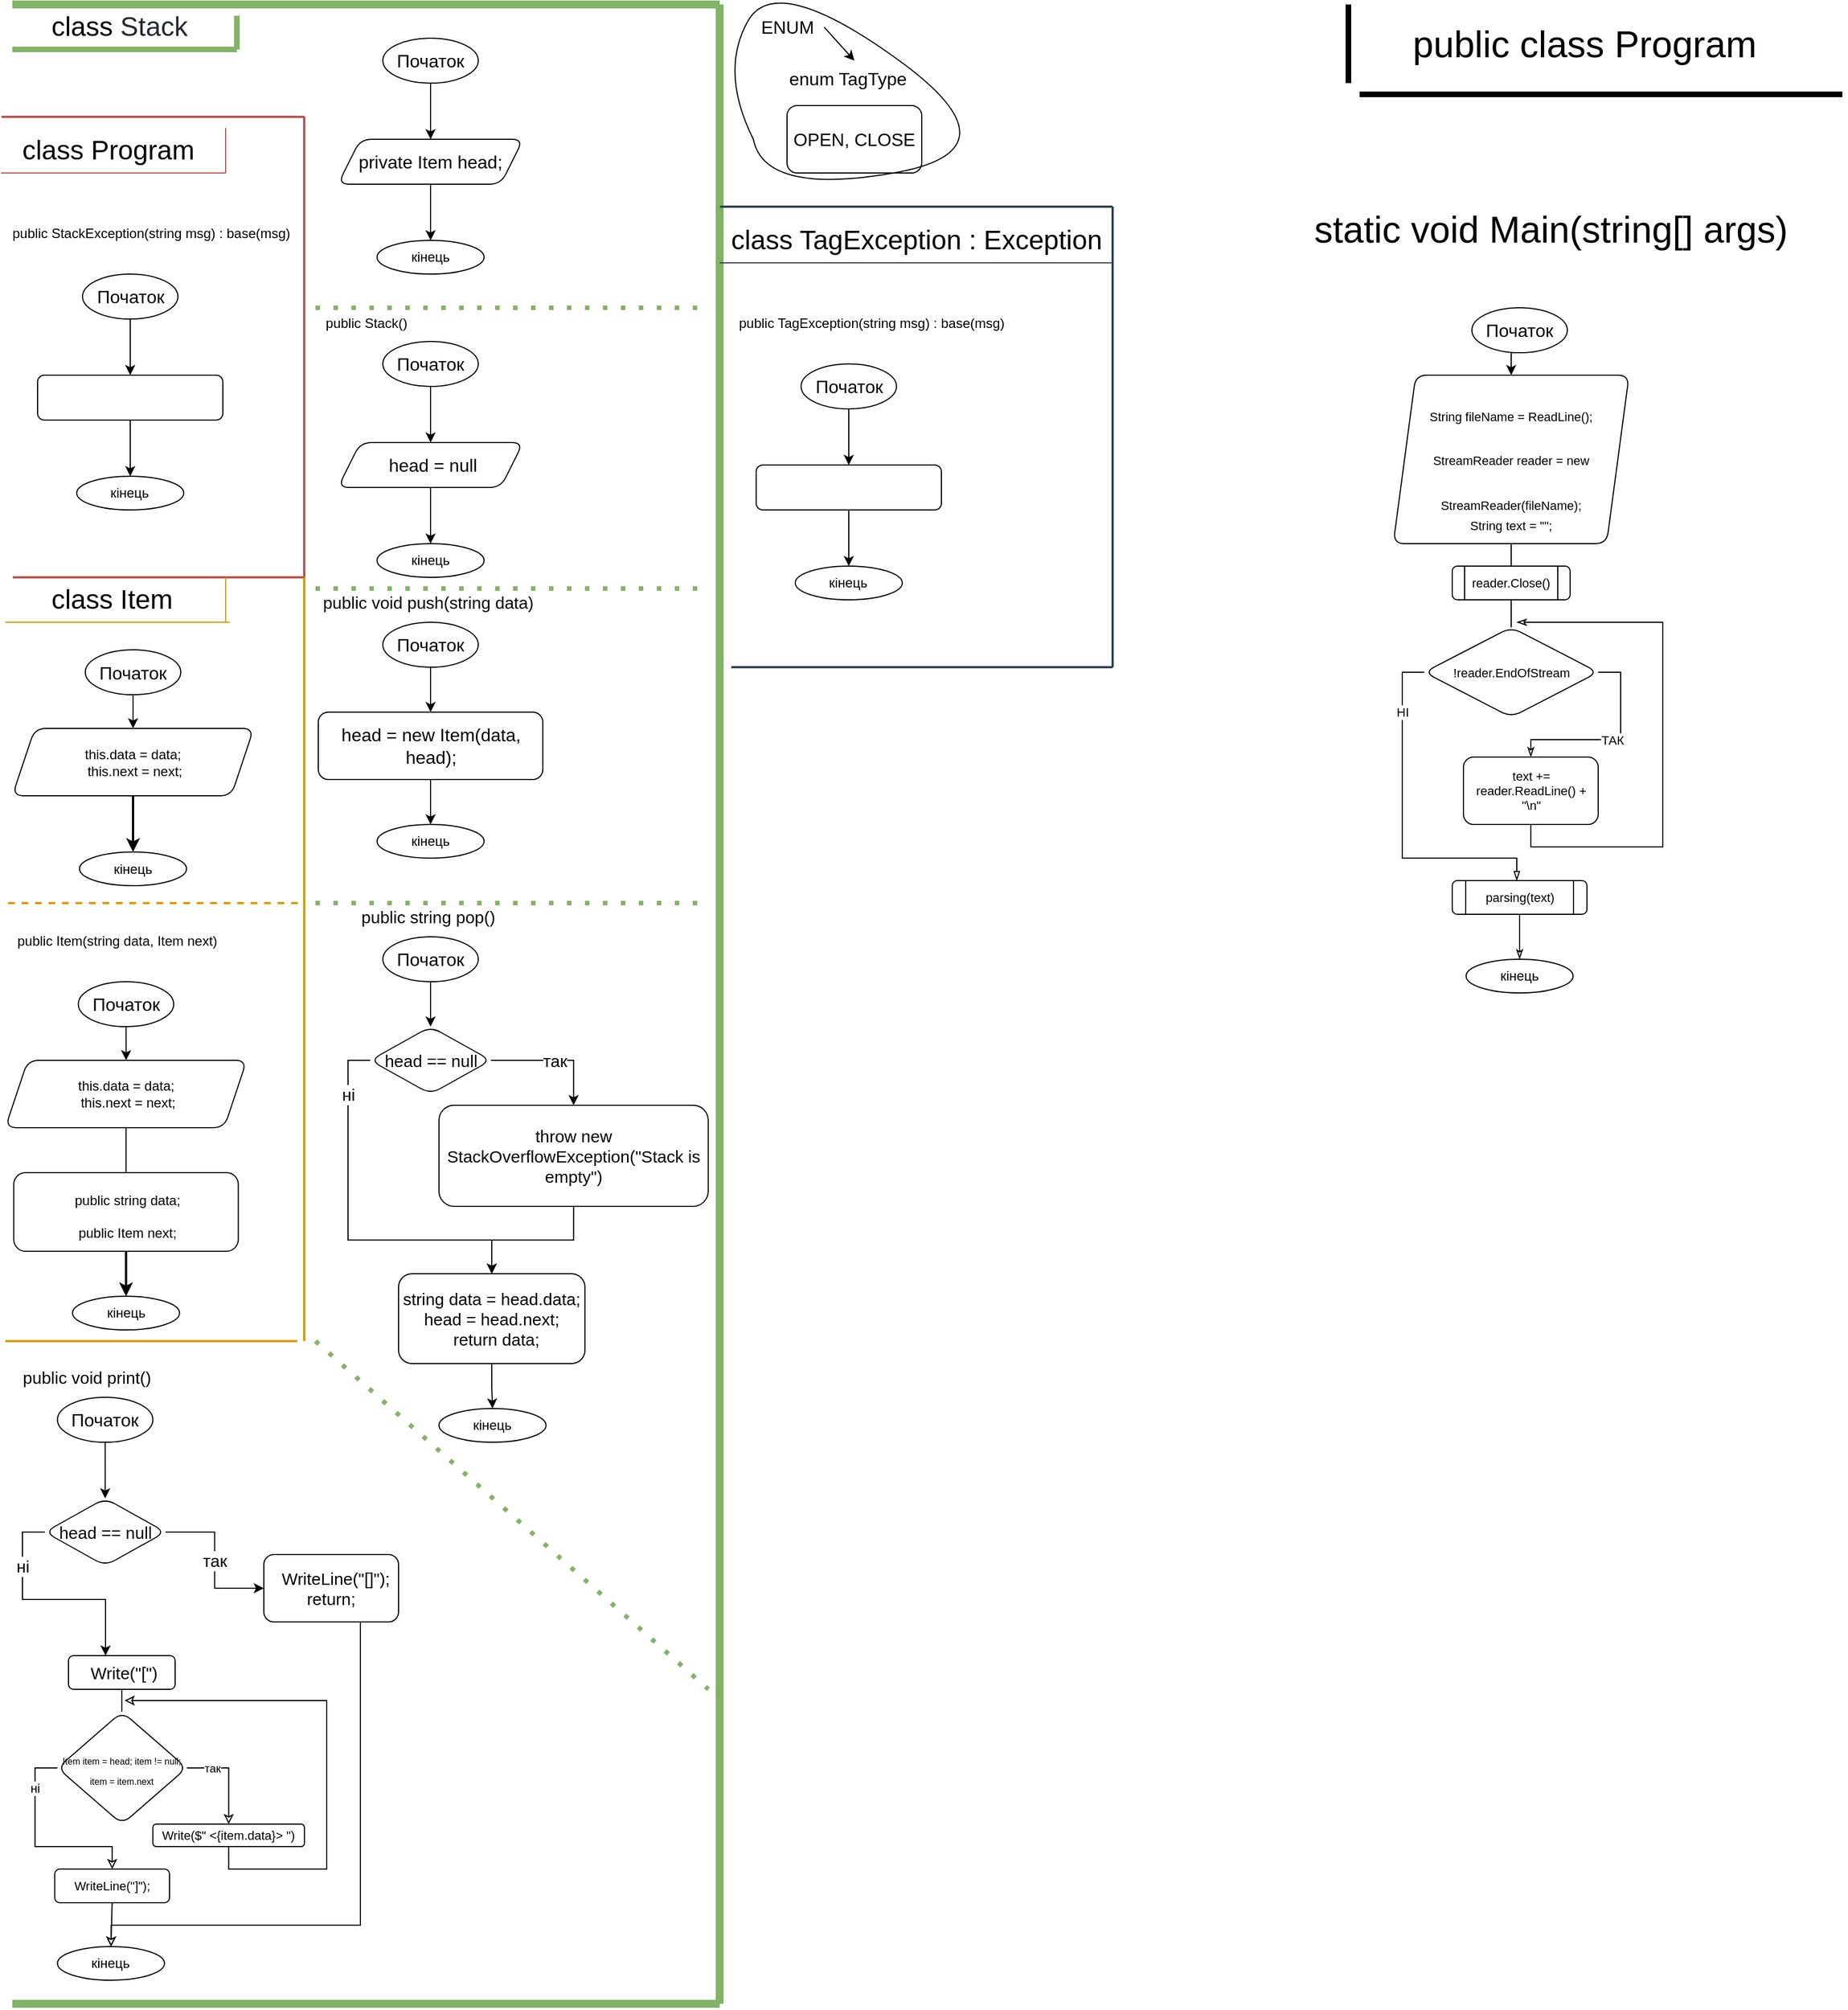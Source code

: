 <mxfile version="16.6.1" type="github">
  <diagram id="XkuEfvrNN8qvytdrORPO" name="Page-1">
    <mxGraphModel dx="334" dy="597" grid="1" gridSize="10" guides="1" tooltips="1" connect="1" arrows="1" fold="1" page="1" pageScale="1" pageWidth="827" pageHeight="1169" math="0" shadow="0">
      <root>
        <mxCell id="0" />
        <mxCell id="1" parent="0" />
        <mxCell id="HKVD6gNdquyJxxmTIWlP-1" value="" style="endArrow=none;html=1;rounded=0;fillColor=#d5e8d4;strokeColor=#82b366;strokeWidth=7;" edge="1" parent="1">
          <mxGeometry width="50" height="50" relative="1" as="geometry">
            <mxPoint x="10" y="10" as="sourcePoint" />
            <mxPoint x="640" y="10" as="targetPoint" />
          </mxGeometry>
        </mxCell>
        <mxCell id="HKVD6gNdquyJxxmTIWlP-2" value="" style="endArrow=none;html=1;rounded=0;fillColor=#d5e8d4;strokeColor=#82b366;strokeWidth=7;" edge="1" parent="1">
          <mxGeometry width="50" height="50" relative="1" as="geometry">
            <mxPoint x="640" y="1790" as="sourcePoint" />
            <mxPoint x="640" y="10" as="targetPoint" />
          </mxGeometry>
        </mxCell>
        <mxCell id="HKVD6gNdquyJxxmTIWlP-3" value="&lt;font style=&quot;font-size: 24px&quot;&gt;&lt;span class=&quot;pl-k&quot; style=&quot;box-sizing: border-box ; font-family: , , &amp;#34;sf mono&amp;#34; , &amp;#34;menlo&amp;#34; , &amp;#34;consolas&amp;#34; , &amp;#34;liberation mono&amp;#34; , monospace ; background-color: rgb(255 , 255 , 255)&quot;&gt;class&lt;/span&gt;&lt;span style=&quot;color: rgb(36 , 41 , 47) ; font-family: , , &amp;#34;sf mono&amp;#34; , &amp;#34;menlo&amp;#34; , &amp;#34;consolas&amp;#34; , &amp;#34;liberation mono&amp;#34; , monospace ; background-color: rgb(255 , 255 , 255)&quot;&gt;&amp;nbsp;&lt;/span&gt;&lt;/font&gt;&lt;font color=&quot;#24292f&quot;&gt;&lt;span style=&quot;font-size: 24px&quot;&gt;Stack&lt;/span&gt;&lt;/font&gt;" style="text;html=1;align=center;verticalAlign=middle;resizable=0;points=[];autosize=1;strokeColor=none;fillColor=none;" vertex="1" parent="1">
          <mxGeometry x="35" y="20" width="140" height="20" as="geometry" />
        </mxCell>
        <mxCell id="HKVD6gNdquyJxxmTIWlP-4" value="" style="endArrow=none;html=1;rounded=0;fillColor=#d5e8d4;strokeColor=#82b366;strokeWidth=5;" edge="1" parent="1">
          <mxGeometry width="50" height="50" relative="1" as="geometry">
            <mxPoint x="10" y="50" as="sourcePoint" />
            <mxPoint x="210" y="50" as="targetPoint" />
          </mxGeometry>
        </mxCell>
        <mxCell id="HKVD6gNdquyJxxmTIWlP-5" value="" style="endArrow=none;html=1;rounded=0;fillColor=#d5e8d4;strokeColor=#82b366;strokeWidth=5;" edge="1" parent="1">
          <mxGeometry width="50" height="50" relative="1" as="geometry">
            <mxPoint x="210" y="20" as="sourcePoint" />
            <mxPoint x="210" y="50" as="targetPoint" />
          </mxGeometry>
        </mxCell>
        <mxCell id="HKVD6gNdquyJxxmTIWlP-6" value="&lt;font style=&quot;font-size: 24px&quot;&gt;&lt;span class=&quot;pl-k&quot; style=&quot;box-sizing: border-box ; font-family: , , &amp;#34;sf mono&amp;#34; , &amp;#34;menlo&amp;#34; , &amp;#34;consolas&amp;#34; , &amp;#34;liberation mono&amp;#34; , monospace ; background-color: rgb(255 , 255 , 255)&quot;&gt;class&lt;/span&gt;&lt;span style=&quot;color: rgb(36 , 41 , 47) ; font-family: , , &amp;#34;sf mono&amp;#34; , &amp;#34;menlo&amp;#34; , &amp;#34;consolas&amp;#34; , &amp;#34;liberation mono&amp;#34; , monospace ; background-color: rgb(255 , 255 , 255)&quot;&gt; &lt;/span&gt;&lt;span class=&quot;pl-en&quot; style=&quot;box-sizing: border-box ; font-family: , , &amp;#34;sf mono&amp;#34; , &amp;#34;menlo&amp;#34; , &amp;#34;consolas&amp;#34; , &amp;#34;liberation mono&amp;#34; , monospace ; background-color: rgb(255 , 255 , 255)&quot;&gt;&lt;span class=&quot;pl-token&quot; style=&quot;box-sizing: border-box&quot;&gt;Program&lt;/span&gt;&lt;/span&gt;&lt;/font&gt;" style="text;html=1;align=center;verticalAlign=middle;resizable=0;points=[];autosize=1;strokeColor=none;fillColor=none;" vertex="1" parent="1">
          <mxGeometry x="10" y="130" width="170" height="20" as="geometry" />
        </mxCell>
        <mxCell id="HKVD6gNdquyJxxmTIWlP-7" value="" style="endArrow=none;html=1;rounded=0;fillColor=#f8cecc;strokeColor=#b85450;" edge="1" parent="1">
          <mxGeometry width="50" height="50" relative="1" as="geometry">
            <mxPoint y="160" as="sourcePoint" />
            <mxPoint x="200" y="160" as="targetPoint" />
          </mxGeometry>
        </mxCell>
        <mxCell id="HKVD6gNdquyJxxmTIWlP-8" value="" style="endArrow=none;html=1;rounded=0;fillColor=#f8cecc;strokeColor=#b85450;" edge="1" parent="1">
          <mxGeometry width="50" height="50" relative="1" as="geometry">
            <mxPoint x="200" y="120" as="sourcePoint" />
            <mxPoint x="200" y="160" as="targetPoint" />
          </mxGeometry>
        </mxCell>
        <mxCell id="HKVD6gNdquyJxxmTIWlP-9" value="&lt;span style=&quot;font-size: 12px&quot;&gt;public StackException(string msg) : base(msg)&amp;nbsp;&lt;/span&gt;" style="text;html=1;align=center;verticalAlign=middle;resizable=0;points=[];autosize=1;strokeColor=none;fillColor=none;fontSize=24;" vertex="1" parent="1">
          <mxGeometry y="190" width="270" height="40" as="geometry" />
        </mxCell>
        <mxCell id="HKVD6gNdquyJxxmTIWlP-10" style="edgeStyle=orthogonalEdgeStyle;rounded=0;orthogonalLoop=1;jettySize=auto;html=1;exitX=0.5;exitY=1;exitDx=0;exitDy=0;fontSize=24;entryX=0.5;entryY=0;entryDx=0;entryDy=0;" edge="1" parent="1" source="HKVD6gNdquyJxxmTIWlP-11" target="HKVD6gNdquyJxxmTIWlP-15">
          <mxGeometry relative="1" as="geometry">
            <mxPoint x="115" y="320" as="targetPoint" />
          </mxGeometry>
        </mxCell>
        <mxCell id="HKVD6gNdquyJxxmTIWlP-11" value="Початок" style="ellipse;whiteSpace=wrap;html=1;fontSize=16;strokeWidth=1;" vertex="1" parent="1">
          <mxGeometry x="72.5" y="250.0" width="85" height="40" as="geometry" />
        </mxCell>
        <mxCell id="HKVD6gNdquyJxxmTIWlP-22" style="edgeStyle=orthogonalEdgeStyle;rounded=0;orthogonalLoop=1;jettySize=auto;html=1;exitX=0.5;exitY=1;exitDx=0;exitDy=0;entryX=0.5;entryY=0;entryDx=0;entryDy=0;strokeWidth=1;" edge="1" parent="1" source="HKVD6gNdquyJxxmTIWlP-15" target="HKVD6gNdquyJxxmTIWlP-18">
          <mxGeometry relative="1" as="geometry" />
        </mxCell>
        <mxCell id="HKVD6gNdquyJxxmTIWlP-15" value="" style="rounded=1;whiteSpace=wrap;html=1;sketch=0;fontSize=24;" vertex="1" parent="1">
          <mxGeometry x="32.5" y="340" width="165" height="40" as="geometry" />
        </mxCell>
        <mxCell id="HKVD6gNdquyJxxmTIWlP-18" value="кінець" style="ellipse;whiteSpace=wrap;html=1;rounded=1;sketch=0;fontSize=12;" vertex="1" parent="1">
          <mxGeometry x="67.33" y="430" width="95.35" height="30" as="geometry" />
        </mxCell>
        <mxCell id="HKVD6gNdquyJxxmTIWlP-19" value="" style="endArrow=none;html=1;rounded=0;strokeWidth=2;fillColor=#f8cecc;strokeColor=#b85450;" edge="1" parent="1">
          <mxGeometry width="50" height="50" relative="1" as="geometry">
            <mxPoint x="0.36" y="110" as="sourcePoint" />
            <mxPoint x="270" y="110" as="targetPoint" />
          </mxGeometry>
        </mxCell>
        <mxCell id="HKVD6gNdquyJxxmTIWlP-20" value="" style="endArrow=none;html=1;rounded=0;strokeWidth=2;fillColor=#f8cecc;strokeColor=#b85450;" edge="1" parent="1">
          <mxGeometry width="50" height="50" relative="1" as="geometry">
            <mxPoint x="270" y="520" as="sourcePoint" />
            <mxPoint x="270" y="110" as="targetPoint" />
          </mxGeometry>
        </mxCell>
        <mxCell id="HKVD6gNdquyJxxmTIWlP-21" value="" style="endArrow=none;html=1;rounded=0;strokeWidth=2;fillColor=#f8cecc;strokeColor=#b85450;" edge="1" parent="1">
          <mxGeometry width="50" height="50" relative="1" as="geometry">
            <mxPoint x="10.36" y="520" as="sourcePoint" />
            <mxPoint x="270" y="520" as="targetPoint" />
          </mxGeometry>
        </mxCell>
        <mxCell id="HKVD6gNdquyJxxmTIWlP-24" value="&lt;span style=&quot;font-size: 24px&quot;&gt;&amp;nbsp;class Item&lt;/span&gt;" style="text;html=1;align=center;verticalAlign=middle;resizable=0;points=[];autosize=1;strokeColor=none;fillColor=none;" vertex="1" parent="1">
          <mxGeometry x="30" y="530" width="130" height="20" as="geometry" />
        </mxCell>
        <mxCell id="HKVD6gNdquyJxxmTIWlP-25" value="" style="endArrow=none;html=1;rounded=0;fillColor=#ffe6cc;strokeColor=#d79b00;" edge="1" parent="1">
          <mxGeometry width="50" height="50" relative="1" as="geometry">
            <mxPoint x="3.75" y="560" as="sourcePoint" />
            <mxPoint x="203.75" y="560" as="targetPoint" />
          </mxGeometry>
        </mxCell>
        <mxCell id="HKVD6gNdquyJxxmTIWlP-26" value="" style="endArrow=none;html=1;rounded=0;fillColor=#ffe6cc;strokeColor=#d79b00;" edge="1" parent="1">
          <mxGeometry width="50" height="50" relative="1" as="geometry">
            <mxPoint x="200" y="520" as="sourcePoint" />
            <mxPoint x="200" y="560" as="targetPoint" />
          </mxGeometry>
        </mxCell>
        <mxCell id="HKVD6gNdquyJxxmTIWlP-27" value="&lt;span style=&quot;font-size: 12px&quot;&gt;public Item(string data, Item next)&lt;/span&gt;" style="text;html=1;align=center;verticalAlign=middle;resizable=0;points=[];autosize=1;strokeColor=none;fillColor=none;fontSize=24;" vertex="1" parent="1">
          <mxGeometry x="7.5" y="820" width="190" height="40" as="geometry" />
        </mxCell>
        <mxCell id="HKVD6gNdquyJxxmTIWlP-28" style="edgeStyle=orthogonalEdgeStyle;rounded=0;orthogonalLoop=1;jettySize=auto;html=1;exitX=0.5;exitY=1;exitDx=0;exitDy=0;fontSize=24;" edge="1" parent="1" source="HKVD6gNdquyJxxmTIWlP-29" target="HKVD6gNdquyJxxmTIWlP-31">
          <mxGeometry relative="1" as="geometry">
            <mxPoint x="111.603" y="960" as="targetPoint" />
          </mxGeometry>
        </mxCell>
        <mxCell id="HKVD6gNdquyJxxmTIWlP-29" value="Початок" style="ellipse;whiteSpace=wrap;html=1;fontSize=16;strokeWidth=1;" vertex="1" parent="1">
          <mxGeometry x="68.75" y="880.0" width="85" height="40" as="geometry" />
        </mxCell>
        <mxCell id="HKVD6gNdquyJxxmTIWlP-30" style="edgeStyle=orthogonalEdgeStyle;rounded=0;orthogonalLoop=1;jettySize=auto;html=1;exitX=0.5;exitY=1;exitDx=0;exitDy=0;fontSize=24;endArrow=none;endFill=0;" edge="1" parent="1" source="HKVD6gNdquyJxxmTIWlP-31" target="HKVD6gNdquyJxxmTIWlP-33">
          <mxGeometry relative="1" as="geometry">
            <mxPoint x="111.25" y="1040" as="targetPoint" />
          </mxGeometry>
        </mxCell>
        <mxCell id="HKVD6gNdquyJxxmTIWlP-31" value="&lt;span style=&quot;background-color: rgb(255 , 255 , 255) ; font-size: 12px&quot;&gt;&lt;div&gt;this.data = data;&lt;/div&gt;&lt;div&gt;&amp;nbsp;this.next = next;&lt;/div&gt;&lt;/span&gt;" style="shape=parallelogram;perimeter=parallelogramPerimeter;whiteSpace=wrap;html=1;fixedSize=1;fontSize=24;perimeterSpacing=0;sketch=0;rounded=1;" vertex="1" parent="1">
          <mxGeometry x="3.75" y="950" width="215" height="60" as="geometry" />
        </mxCell>
        <mxCell id="HKVD6gNdquyJxxmTIWlP-40" style="edgeStyle=orthogonalEdgeStyle;rounded=0;orthogonalLoop=1;jettySize=auto;html=1;exitX=0.5;exitY=1;exitDx=0;exitDy=0;strokeWidth=2;entryX=0.5;entryY=0;entryDx=0;entryDy=0;" edge="1" parent="1" source="HKVD6gNdquyJxxmTIWlP-33" target="HKVD6gNdquyJxxmTIWlP-36">
          <mxGeometry relative="1" as="geometry">
            <mxPoint x="110.679" y="1160" as="targetPoint" />
          </mxGeometry>
        </mxCell>
        <mxCell id="HKVD6gNdquyJxxmTIWlP-33" value="&lt;div&gt;&lt;span style=&quot;font-size: 12px&quot;&gt;&amp;nbsp;public string data;&lt;/span&gt;&lt;/div&gt;&lt;div&gt;&lt;span style=&quot;font-size: 12px&quot;&gt;&amp;nbsp;public Item next;&lt;/span&gt;&lt;/div&gt;" style="rounded=1;whiteSpace=wrap;html=1;sketch=0;fontSize=24;" vertex="1" parent="1">
          <mxGeometry x="11.25" y="1050" width="200" height="70" as="geometry" />
        </mxCell>
        <mxCell id="HKVD6gNdquyJxxmTIWlP-36" value="кінець" style="ellipse;whiteSpace=wrap;html=1;rounded=1;sketch=0;fontSize=12;" vertex="1" parent="1">
          <mxGeometry x="63.58" y="1160" width="95.35" height="30" as="geometry" />
        </mxCell>
        <mxCell id="HKVD6gNdquyJxxmTIWlP-37" value="" style="endArrow=none;html=1;rounded=0;fontSize=12;fillColor=#ffe6cc;strokeColor=#d79b00;strokeWidth=2;" edge="1" parent="1">
          <mxGeometry width="50" height="50" relative="1" as="geometry">
            <mxPoint x="270" y="1200" as="sourcePoint" />
            <mxPoint x="270" y="520" as="targetPoint" />
          </mxGeometry>
        </mxCell>
        <mxCell id="HKVD6gNdquyJxxmTIWlP-38" value="" style="endArrow=none;html=1;rounded=0;fontSize=12;fillColor=#ffe6cc;strokeColor=#d79b00;strokeWidth=2;" edge="1" parent="1">
          <mxGeometry width="50" height="50" relative="1" as="geometry">
            <mxPoint x="3.75" y="1200" as="sourcePoint" />
            <mxPoint x="263.75" y="1200" as="targetPoint" />
          </mxGeometry>
        </mxCell>
        <mxCell id="HKVD6gNdquyJxxmTIWlP-41" value="" style="endArrow=none;dashed=1;html=1;rounded=0;strokeWidth=2;fillColor=#ffe6cc;strokeColor=#d79b00;" edge="1" parent="1">
          <mxGeometry width="50" height="50" relative="1" as="geometry">
            <mxPoint x="6.25" y="810" as="sourcePoint" />
            <mxPoint x="266.25" y="810" as="targetPoint" />
          </mxGeometry>
        </mxCell>
        <mxCell id="HKVD6gNdquyJxxmTIWlP-42" style="edgeStyle=orthogonalEdgeStyle;rounded=0;orthogonalLoop=1;jettySize=auto;html=1;exitX=0.5;exitY=1;exitDx=0;exitDy=0;fontSize=24;" edge="1" parent="1" source="HKVD6gNdquyJxxmTIWlP-43" target="HKVD6gNdquyJxxmTIWlP-44">
          <mxGeometry relative="1" as="geometry">
            <mxPoint x="117.853" y="664.5" as="targetPoint" />
          </mxGeometry>
        </mxCell>
        <mxCell id="HKVD6gNdquyJxxmTIWlP-43" value="Початок" style="ellipse;whiteSpace=wrap;html=1;fontSize=16;strokeWidth=1;" vertex="1" parent="1">
          <mxGeometry x="75.0" y="584.5" width="85" height="40" as="geometry" />
        </mxCell>
        <mxCell id="HKVD6gNdquyJxxmTIWlP-45" style="edgeStyle=orthogonalEdgeStyle;rounded=0;orthogonalLoop=1;jettySize=auto;html=1;exitX=0.5;exitY=1;exitDx=0;exitDy=0;strokeWidth=2;entryX=0.5;entryY=0;entryDx=0;entryDy=0;" edge="1" parent="1" source="HKVD6gNdquyJxxmTIWlP-44" target="HKVD6gNdquyJxxmTIWlP-46">
          <mxGeometry relative="1" as="geometry">
            <mxPoint x="117.286" y="754.5" as="targetPoint" />
          </mxGeometry>
        </mxCell>
        <mxCell id="HKVD6gNdquyJxxmTIWlP-44" value="&lt;span style=&quot;background-color: rgb(255 , 255 , 255) ; font-size: 12px&quot;&gt;&lt;div&gt;this.data = data;&lt;/div&gt;&lt;div&gt;&amp;nbsp;this.next = next;&lt;/div&gt;&lt;/span&gt;" style="shape=parallelogram;perimeter=parallelogramPerimeter;whiteSpace=wrap;html=1;fixedSize=1;fontSize=24;perimeterSpacing=0;sketch=0;rounded=1;" vertex="1" parent="1">
          <mxGeometry x="10" y="654.5" width="215" height="60" as="geometry" />
        </mxCell>
        <mxCell id="HKVD6gNdquyJxxmTIWlP-46" value="кінець" style="ellipse;whiteSpace=wrap;html=1;rounded=1;sketch=0;fontSize=12;" vertex="1" parent="1">
          <mxGeometry x="69.83" y="764.5" width="95.35" height="30" as="geometry" />
        </mxCell>
        <mxCell id="HKVD6gNdquyJxxmTIWlP-47" style="edgeStyle=orthogonalEdgeStyle;rounded=0;orthogonalLoop=1;jettySize=auto;html=1;exitX=0.5;exitY=1;exitDx=0;exitDy=0;fontSize=24;entryX=0.5;entryY=0;entryDx=0;entryDy=0;" edge="1" parent="1" source="HKVD6gNdquyJxxmTIWlP-48" target="HKVD6gNdquyJxxmTIWlP-50">
          <mxGeometry relative="1" as="geometry">
            <mxPoint x="382.5" y="110" as="targetPoint" />
          </mxGeometry>
        </mxCell>
        <mxCell id="HKVD6gNdquyJxxmTIWlP-48" value="Початок" style="ellipse;whiteSpace=wrap;html=1;fontSize=16;strokeWidth=1;" vertex="1" parent="1">
          <mxGeometry x="340.0" y="40.0" width="85" height="40" as="geometry" />
        </mxCell>
        <mxCell id="HKVD6gNdquyJxxmTIWlP-49" style="edgeStyle=orthogonalEdgeStyle;rounded=0;orthogonalLoop=1;jettySize=auto;html=1;exitX=0.5;exitY=1;exitDx=0;exitDy=0;entryX=0.5;entryY=0;entryDx=0;entryDy=0;strokeWidth=1;" edge="1" parent="1" source="HKVD6gNdquyJxxmTIWlP-50" target="HKVD6gNdquyJxxmTIWlP-51">
          <mxGeometry relative="1" as="geometry" />
        </mxCell>
        <mxCell id="HKVD6gNdquyJxxmTIWlP-50" value="&lt;font style=&quot;font-size: 16px&quot;&gt;private Item head;&lt;/font&gt;" style="shape=parallelogram;perimeter=parallelogramPerimeter;whiteSpace=wrap;html=1;fixedSize=1;fontSize=19;rounded=1;" vertex="1" parent="1">
          <mxGeometry x="300" y="130" width="165" height="40" as="geometry" />
        </mxCell>
        <mxCell id="HKVD6gNdquyJxxmTIWlP-51" value="кінець" style="ellipse;whiteSpace=wrap;html=1;rounded=1;sketch=0;fontSize=12;" vertex="1" parent="1">
          <mxGeometry x="334.83" y="220" width="95.35" height="30" as="geometry" />
        </mxCell>
        <mxCell id="HKVD6gNdquyJxxmTIWlP-53" style="edgeStyle=orthogonalEdgeStyle;rounded=0;orthogonalLoop=1;jettySize=auto;html=1;exitX=0.5;exitY=1;exitDx=0;exitDy=0;fontSize=24;entryX=0.5;entryY=0;entryDx=0;entryDy=0;" edge="1" parent="1" source="HKVD6gNdquyJxxmTIWlP-54" target="HKVD6gNdquyJxxmTIWlP-56">
          <mxGeometry relative="1" as="geometry">
            <mxPoint x="382.5" y="380" as="targetPoint" />
          </mxGeometry>
        </mxCell>
        <mxCell id="HKVD6gNdquyJxxmTIWlP-54" value="Початок" style="ellipse;whiteSpace=wrap;html=1;fontSize=16;strokeWidth=1;" vertex="1" parent="1">
          <mxGeometry x="340.0" y="310.0" width="85" height="40" as="geometry" />
        </mxCell>
        <mxCell id="HKVD6gNdquyJxxmTIWlP-55" style="edgeStyle=orthogonalEdgeStyle;rounded=0;orthogonalLoop=1;jettySize=auto;html=1;exitX=0.5;exitY=1;exitDx=0;exitDy=0;entryX=0.5;entryY=0;entryDx=0;entryDy=0;strokeWidth=1;" edge="1" parent="1" source="HKVD6gNdquyJxxmTIWlP-56" target="HKVD6gNdquyJxxmTIWlP-57">
          <mxGeometry relative="1" as="geometry" />
        </mxCell>
        <mxCell id="HKVD6gNdquyJxxmTIWlP-56" value="&lt;font style=&quot;font-size: 16px&quot;&gt;&amp;nbsp;head = null&lt;/font&gt;" style="shape=parallelogram;perimeter=parallelogramPerimeter;whiteSpace=wrap;html=1;fixedSize=1;fontSize=19;rounded=1;" vertex="1" parent="1">
          <mxGeometry x="300" y="400" width="165" height="40" as="geometry" />
        </mxCell>
        <mxCell id="HKVD6gNdquyJxxmTIWlP-57" value="кінець" style="ellipse;whiteSpace=wrap;html=1;rounded=1;sketch=0;fontSize=12;" vertex="1" parent="1">
          <mxGeometry x="334.83" y="490" width="95.35" height="30" as="geometry" />
        </mxCell>
        <mxCell id="HKVD6gNdquyJxxmTIWlP-58" value="" style="endArrow=none;dashed=1;html=1;dashPattern=1 3;strokeWidth=4;rounded=0;fontSize=16;fillColor=#d5e8d4;strokeColor=#82b366;" edge="1" parent="1">
          <mxGeometry width="50" height="50" relative="1" as="geometry">
            <mxPoint x="280" y="280" as="sourcePoint" />
            <mxPoint x="630" y="280" as="targetPoint" />
          </mxGeometry>
        </mxCell>
        <mxCell id="HKVD6gNdquyJxxmTIWlP-59" value="&lt;span style=&quot;font-size: 12px&quot;&gt;public Stack()&lt;/span&gt;" style="text;html=1;align=center;verticalAlign=middle;resizable=0;points=[];autosize=1;strokeColor=none;fillColor=none;fontSize=24;" vertex="1" parent="1">
          <mxGeometry x="280" y="270" width="90" height="40" as="geometry" />
        </mxCell>
        <mxCell id="HKVD6gNdquyJxxmTIWlP-60" style="edgeStyle=orthogonalEdgeStyle;rounded=0;orthogonalLoop=1;jettySize=auto;html=1;exitX=0.5;exitY=1;exitDx=0;exitDy=0;fontSize=24;entryX=0.5;entryY=0;entryDx=0;entryDy=0;" edge="1" parent="1" source="HKVD6gNdquyJxxmTIWlP-61" target="HKVD6gNdquyJxxmTIWlP-63">
          <mxGeometry relative="1" as="geometry">
            <mxPoint x="382.5" y="630" as="targetPoint" />
          </mxGeometry>
        </mxCell>
        <mxCell id="HKVD6gNdquyJxxmTIWlP-61" value="Початок" style="ellipse;whiteSpace=wrap;html=1;fontSize=16;strokeWidth=1;" vertex="1" parent="1">
          <mxGeometry x="340.0" y="560.0" width="85" height="40" as="geometry" />
        </mxCell>
        <mxCell id="HKVD6gNdquyJxxmTIWlP-62" style="edgeStyle=orthogonalEdgeStyle;rounded=0;orthogonalLoop=1;jettySize=auto;html=1;exitX=0.5;exitY=1;exitDx=0;exitDy=0;entryX=0.5;entryY=0;entryDx=0;entryDy=0;strokeWidth=1;" edge="1" parent="1" source="HKVD6gNdquyJxxmTIWlP-63" target="HKVD6gNdquyJxxmTIWlP-64">
          <mxGeometry relative="1" as="geometry" />
        </mxCell>
        <mxCell id="HKVD6gNdquyJxxmTIWlP-63" value="&lt;font style=&quot;font-size: 16px&quot;&gt;head = new Item(data, head);&lt;/font&gt;" style="rounded=1;whiteSpace=wrap;html=1;fontSize=16;" vertex="1" parent="1">
          <mxGeometry x="282.5" y="640" width="200" height="60" as="geometry" />
        </mxCell>
        <mxCell id="HKVD6gNdquyJxxmTIWlP-64" value="кінець" style="ellipse;whiteSpace=wrap;html=1;rounded=1;sketch=0;fontSize=12;" vertex="1" parent="1">
          <mxGeometry x="334.83" y="740" width="95.35" height="30" as="geometry" />
        </mxCell>
        <mxCell id="HKVD6gNdquyJxxmTIWlP-65" value="" style="endArrow=none;dashed=1;html=1;dashPattern=1 3;strokeWidth=4;rounded=0;fontSize=16;fillColor=#d5e8d4;strokeColor=#82b366;" edge="1" parent="1">
          <mxGeometry width="50" height="50" relative="1" as="geometry">
            <mxPoint x="280" y="530" as="sourcePoint" />
            <mxPoint x="630" y="530" as="targetPoint" />
          </mxGeometry>
        </mxCell>
        <mxCell id="HKVD6gNdquyJxxmTIWlP-66" value="&lt;font style=&quot;font-size: 15px&quot;&gt;public void push(string data)&lt;/font&gt;" style="text;html=1;align=center;verticalAlign=middle;resizable=0;points=[];autosize=1;strokeColor=none;fillColor=none;fontSize=24;" vertex="1" parent="1">
          <mxGeometry x="280" y="520" width="200" height="40" as="geometry" />
        </mxCell>
        <mxCell id="HKVD6gNdquyJxxmTIWlP-68" style="edgeStyle=orthogonalEdgeStyle;rounded=0;orthogonalLoop=1;jettySize=auto;html=1;exitX=0.5;exitY=1;exitDx=0;exitDy=0;fontSize=24;entryX=0.5;entryY=0;entryDx=0;entryDy=0;" edge="1" parent="1" source="HKVD6gNdquyJxxmTIWlP-69" target="HKVD6gNdquyJxxmTIWlP-75">
          <mxGeometry relative="1" as="geometry">
            <mxPoint x="382.5" y="920" as="targetPoint" />
          </mxGeometry>
        </mxCell>
        <mxCell id="HKVD6gNdquyJxxmTIWlP-69" value="Початок" style="ellipse;whiteSpace=wrap;html=1;fontSize=16;strokeWidth=1;" vertex="1" parent="1">
          <mxGeometry x="340.0" y="840.0" width="85" height="40" as="geometry" />
        </mxCell>
        <mxCell id="HKVD6gNdquyJxxmTIWlP-70" style="edgeStyle=orthogonalEdgeStyle;rounded=0;orthogonalLoop=1;jettySize=auto;html=1;exitX=0.5;exitY=1;exitDx=0;exitDy=0;strokeWidth=1;entryX=0.5;entryY=0;entryDx=0;entryDy=0;" edge="1" parent="1" source="HKVD6gNdquyJxxmTIWlP-80" target="HKVD6gNdquyJxxmTIWlP-72">
          <mxGeometry relative="1" as="geometry">
            <mxPoint x="477.85" y="1330" as="sourcePoint" />
            <mxPoint x="437" y="1260" as="targetPoint" />
          </mxGeometry>
        </mxCell>
        <mxCell id="HKVD6gNdquyJxxmTIWlP-72" value="кінець" style="ellipse;whiteSpace=wrap;html=1;rounded=1;sketch=0;fontSize=12;" vertex="1" parent="1">
          <mxGeometry x="390.0" y="1260" width="95.35" height="30" as="geometry" />
        </mxCell>
        <mxCell id="HKVD6gNdquyJxxmTIWlP-73" value="" style="endArrow=none;dashed=1;html=1;dashPattern=1 3;strokeWidth=4;rounded=0;fontSize=16;fillColor=#d5e8d4;strokeColor=#82b366;" edge="1" parent="1">
          <mxGeometry width="50" height="50" relative="1" as="geometry">
            <mxPoint x="280" y="810" as="sourcePoint" />
            <mxPoint x="630" y="810" as="targetPoint" />
          </mxGeometry>
        </mxCell>
        <mxCell id="HKVD6gNdquyJxxmTIWlP-74" value="&lt;font style=&quot;font-size: 15px&quot;&gt;public string pop()&lt;/font&gt;" style="text;html=1;align=center;verticalAlign=middle;resizable=0;points=[];autosize=1;strokeColor=none;fillColor=none;fontSize=24;" vertex="1" parent="1">
          <mxGeometry x="315" y="800" width="130" height="40" as="geometry" />
        </mxCell>
        <mxCell id="HKVD6gNdquyJxxmTIWlP-76" value="так" style="edgeStyle=orthogonalEdgeStyle;rounded=0;orthogonalLoop=1;jettySize=auto;html=1;exitX=1;exitY=0.5;exitDx=0;exitDy=0;fontSize=15;strokeWidth=1;" edge="1" parent="1" source="HKVD6gNdquyJxxmTIWlP-75" target="HKVD6gNdquyJxxmTIWlP-78">
          <mxGeometry relative="1" as="geometry">
            <mxPoint x="520" y="1000" as="targetPoint" />
          </mxGeometry>
        </mxCell>
        <mxCell id="HKVD6gNdquyJxxmTIWlP-77" value="ні" style="edgeStyle=orthogonalEdgeStyle;rounded=0;orthogonalLoop=1;jettySize=auto;html=1;exitX=0;exitY=0.5;exitDx=0;exitDy=0;fontSize=15;strokeWidth=1;entryX=0.5;entryY=0;entryDx=0;entryDy=0;" edge="1" parent="1" source="HKVD6gNdquyJxxmTIWlP-75" target="HKVD6gNdquyJxxmTIWlP-80">
          <mxGeometry x="-0.705" relative="1" as="geometry">
            <mxPoint x="290" y="1000" as="targetPoint" />
            <Array as="points">
              <mxPoint x="309" y="950" />
              <mxPoint x="309" y="1110" />
              <mxPoint x="437" y="1110" />
            </Array>
            <mxPoint as="offset" />
          </mxGeometry>
        </mxCell>
        <mxCell id="HKVD6gNdquyJxxmTIWlP-75" value="head == null" style="rhombus;whiteSpace=wrap;html=1;rounded=1;fontSize=15;" vertex="1" parent="1">
          <mxGeometry x="328.75" y="920" width="107.5" height="60" as="geometry" />
        </mxCell>
        <mxCell id="HKVD6gNdquyJxxmTIWlP-79" style="edgeStyle=orthogonalEdgeStyle;rounded=0;orthogonalLoop=1;jettySize=auto;html=1;exitX=0.5;exitY=1;exitDx=0;exitDy=0;fontSize=15;strokeWidth=1;" edge="1" parent="1" source="HKVD6gNdquyJxxmTIWlP-78" target="HKVD6gNdquyJxxmTIWlP-80">
          <mxGeometry relative="1" as="geometry">
            <mxPoint x="400.0" y="1120" as="targetPoint" />
          </mxGeometry>
        </mxCell>
        <mxCell id="HKVD6gNdquyJxxmTIWlP-78" value="throw new StackOverflowException(&quot;Stack is empty&quot;)" style="rounded=1;whiteSpace=wrap;html=1;fontSize=15;" vertex="1" parent="1">
          <mxGeometry x="390" y="990" width="239.82" height="90" as="geometry" />
        </mxCell>
        <mxCell id="HKVD6gNdquyJxxmTIWlP-80" value="&lt;div&gt;string data = head.data;&lt;/div&gt;&lt;div&gt;head = head.next;&lt;/div&gt;&lt;div&gt;&amp;nbsp; return data;&lt;/div&gt;" style="rounded=1;whiteSpace=wrap;html=1;fontSize=15;" vertex="1" parent="1">
          <mxGeometry x="354" y="1140" width="166" height="80" as="geometry" />
        </mxCell>
        <mxCell id="HKVD6gNdquyJxxmTIWlP-82" value="" style="endArrow=none;dashed=1;html=1;dashPattern=1 3;strokeWidth=4;rounded=0;fontSize=16;fillColor=#d5e8d4;strokeColor=#82b366;" edge="1" parent="1">
          <mxGeometry width="50" height="50" relative="1" as="geometry">
            <mxPoint x="280" y="1200" as="sourcePoint" />
            <mxPoint x="630" y="1510" as="targetPoint" />
          </mxGeometry>
        </mxCell>
        <mxCell id="HKVD6gNdquyJxxmTIWlP-83" style="edgeStyle=orthogonalEdgeStyle;rounded=0;orthogonalLoop=1;jettySize=auto;html=1;exitX=0.5;exitY=1;exitDx=0;exitDy=0;fontSize=24;entryX=0.5;entryY=0;entryDx=0;entryDy=0;" edge="1" parent="1" source="HKVD6gNdquyJxxmTIWlP-84" target="HKVD6gNdquyJxxmTIWlP-88">
          <mxGeometry relative="1" as="geometry">
            <mxPoint x="78.75" y="1330" as="targetPoint" />
          </mxGeometry>
        </mxCell>
        <mxCell id="HKVD6gNdquyJxxmTIWlP-84" value="Початок" style="ellipse;whiteSpace=wrap;html=1;fontSize=16;strokeWidth=1;" vertex="1" parent="1">
          <mxGeometry x="50.18" y="1250" width="85" height="40" as="geometry" />
        </mxCell>
        <mxCell id="HKVD6gNdquyJxxmTIWlP-85" value="&lt;font style=&quot;font-size: 15px&quot;&gt;public void print()&lt;/font&gt;" style="text;html=1;align=center;verticalAlign=middle;resizable=0;points=[];autosize=1;strokeColor=none;fillColor=none;fontSize=24;" vertex="1" parent="1">
          <mxGeometry x="11.25" y="1210" width="130" height="40" as="geometry" />
        </mxCell>
        <mxCell id="HKVD6gNdquyJxxmTIWlP-86" value="так" style="edgeStyle=orthogonalEdgeStyle;rounded=0;orthogonalLoop=1;jettySize=auto;html=1;exitX=1;exitY=0.5;exitDx=0;exitDy=0;fontSize=15;strokeWidth=1;" edge="1" source="HKVD6gNdquyJxxmTIWlP-88" target="HKVD6gNdquyJxxmTIWlP-90" parent="1">
          <mxGeometry relative="1" as="geometry">
            <mxPoint x="230.18" y="1420" as="targetPoint" />
          </mxGeometry>
        </mxCell>
        <mxCell id="HKVD6gNdquyJxxmTIWlP-87" value="ні" style="edgeStyle=orthogonalEdgeStyle;rounded=0;orthogonalLoop=1;jettySize=auto;html=1;exitX=0;exitY=0.5;exitDx=0;exitDy=0;fontSize=15;strokeWidth=1;" edge="1" source="HKVD6gNdquyJxxmTIWlP-88" parent="1" target="HKVD6gNdquyJxxmTIWlP-91">
          <mxGeometry x="-0.51" relative="1" as="geometry">
            <mxPoint x="93" y="1460" as="targetPoint" />
            <Array as="points">
              <mxPoint x="19" y="1370" />
              <mxPoint x="19" y="1430" />
              <mxPoint x="93" y="1430" />
            </Array>
            <mxPoint as="offset" />
          </mxGeometry>
        </mxCell>
        <mxCell id="HKVD6gNdquyJxxmTIWlP-88" value="head == null" style="rhombus;whiteSpace=wrap;html=1;rounded=1;fontSize=15;" vertex="1" parent="1">
          <mxGeometry x="38.93" y="1340" width="107.5" height="60" as="geometry" />
        </mxCell>
        <mxCell id="HKVD6gNdquyJxxmTIWlP-102" style="edgeStyle=orthogonalEdgeStyle;rounded=0;orthogonalLoop=1;jettySize=auto;html=1;exitX=0.5;exitY=1;exitDx=0;exitDy=0;fontSize=11;endArrow=classic;endFill=0;strokeWidth=1;" edge="1" parent="1" source="HKVD6gNdquyJxxmTIWlP-90" target="HKVD6gNdquyJxxmTIWlP-100">
          <mxGeometry relative="1" as="geometry">
            <Array as="points">
              <mxPoint x="320" y="1450" />
              <mxPoint x="320" y="1720" />
              <mxPoint x="98" y="1720" />
            </Array>
          </mxGeometry>
        </mxCell>
        <mxCell id="HKVD6gNdquyJxxmTIWlP-90" value="&lt;div&gt;&lt;span&gt;&amp;nbsp; WriteLine(&quot;[]&quot;);&lt;/span&gt;&lt;br&gt;&lt;/div&gt;&lt;div&gt;return;&lt;/div&gt;" style="rounded=1;whiteSpace=wrap;html=1;fontSize=15;" vertex="1" parent="1">
          <mxGeometry x="234" y="1390" width="120" height="60" as="geometry" />
        </mxCell>
        <mxCell id="HKVD6gNdquyJxxmTIWlP-92" style="edgeStyle=orthogonalEdgeStyle;rounded=0;orthogonalLoop=1;jettySize=auto;html=1;exitX=0.5;exitY=1;exitDx=0;exitDy=0;fontSize=15;strokeWidth=1;endArrow=none;endFill=0;" edge="1" parent="1" source="HKVD6gNdquyJxxmTIWlP-91" target="HKVD6gNdquyJxxmTIWlP-93">
          <mxGeometry relative="1" as="geometry">
            <mxPoint x="107.4" y="1550" as="targetPoint" />
          </mxGeometry>
        </mxCell>
        <mxCell id="HKVD6gNdquyJxxmTIWlP-91" value="&amp;nbsp;Write(&quot;[&quot;)" style="rounded=1;whiteSpace=wrap;html=1;fontSize=15;" vertex="1" parent="1">
          <mxGeometry x="60" y="1480" width="95" height="30" as="geometry" />
        </mxCell>
        <mxCell id="HKVD6gNdquyJxxmTIWlP-94" value="&lt;font style=&quot;font-size: 10px&quot;&gt;так&lt;/font&gt;" style="edgeStyle=orthogonalEdgeStyle;rounded=0;orthogonalLoop=1;jettySize=auto;html=1;exitX=1;exitY=0.5;exitDx=0;exitDy=0;fontSize=8;endArrow=classic;endFill=0;strokeWidth=1;" edge="1" parent="1" source="HKVD6gNdquyJxxmTIWlP-93" target="HKVD6gNdquyJxxmTIWlP-96">
          <mxGeometry x="-0.485" relative="1" as="geometry">
            <mxPoint x="240" y="1640" as="targetPoint" />
            <mxPoint as="offset" />
          </mxGeometry>
        </mxCell>
        <mxCell id="HKVD6gNdquyJxxmTIWlP-95" value="&lt;font style=&quot;font-size: 11px&quot;&gt;ні&lt;/font&gt;" style="edgeStyle=orthogonalEdgeStyle;rounded=0;orthogonalLoop=1;jettySize=auto;html=1;exitX=0;exitY=0.5;exitDx=0;exitDy=0;fontSize=8;endArrow=classic;endFill=0;strokeWidth=1;" edge="1" parent="1" source="HKVD6gNdquyJxxmTIWlP-93" target="HKVD6gNdquyJxxmTIWlP-98">
          <mxGeometry x="-0.574" relative="1" as="geometry">
            <mxPoint x="120" y="1690" as="targetPoint" />
            <mxPoint as="offset" />
          </mxGeometry>
        </mxCell>
        <mxCell id="HKVD6gNdquyJxxmTIWlP-93" value="&lt;font style=&quot;font-size: 8px&quot;&gt;Item item = head; item != null; item = item.next&lt;/font&gt;" style="rhombus;whiteSpace=wrap;html=1;rounded=1;fontSize=15;" vertex="1" parent="1">
          <mxGeometry x="50.18" y="1530" width="115.17" height="100" as="geometry" />
        </mxCell>
        <mxCell id="HKVD6gNdquyJxxmTIWlP-97" style="edgeStyle=orthogonalEdgeStyle;rounded=0;orthogonalLoop=1;jettySize=auto;html=1;exitX=0.5;exitY=1;exitDx=0;exitDy=0;fontSize=11;endArrow=classic;endFill=0;strokeWidth=1;" edge="1" parent="1" source="HKVD6gNdquyJxxmTIWlP-96">
          <mxGeometry relative="1" as="geometry">
            <mxPoint x="110" y="1520" as="targetPoint" />
            <Array as="points">
              <mxPoint x="203" y="1670" />
              <mxPoint x="290" y="1670" />
              <mxPoint x="290" y="1520" />
            </Array>
          </mxGeometry>
        </mxCell>
        <mxCell id="HKVD6gNdquyJxxmTIWlP-96" value="Write($&quot; &amp;lt;{item.data}&amp;gt; &quot;)" style="rounded=1;whiteSpace=wrap;html=1;fontSize=11;" vertex="1" parent="1">
          <mxGeometry x="135.18" y="1630" width="135" height="20" as="geometry" />
        </mxCell>
        <mxCell id="HKVD6gNdquyJxxmTIWlP-99" style="edgeStyle=orthogonalEdgeStyle;rounded=0;orthogonalLoop=1;jettySize=auto;html=1;exitX=0.5;exitY=1;exitDx=0;exitDy=0;fontSize=11;endArrow=classic;endFill=0;strokeWidth=1;entryX=0.5;entryY=0;entryDx=0;entryDy=0;" edge="1" parent="1" source="HKVD6gNdquyJxxmTIWlP-98" target="HKVD6gNdquyJxxmTIWlP-100">
          <mxGeometry relative="1" as="geometry">
            <mxPoint x="99" y="1740" as="targetPoint" />
          </mxGeometry>
        </mxCell>
        <mxCell id="HKVD6gNdquyJxxmTIWlP-98" value="WriteLine(&quot;]&quot;);" style="rounded=1;whiteSpace=wrap;html=1;fontSize=11;" vertex="1" parent="1">
          <mxGeometry x="47.76" y="1670" width="102.24" height="30" as="geometry" />
        </mxCell>
        <mxCell id="HKVD6gNdquyJxxmTIWlP-100" value="кінець" style="ellipse;whiteSpace=wrap;html=1;rounded=1;sketch=0;fontSize=12;" vertex="1" parent="1">
          <mxGeometry x="50.18" y="1739" width="95.35" height="30" as="geometry" />
        </mxCell>
        <mxCell id="HKVD6gNdquyJxxmTIWlP-105" value="" style="endArrow=none;html=1;rounded=0;fillColor=#d5e8d4;strokeColor=#82b366;strokeWidth=7;" edge="1" parent="1">
          <mxGeometry width="50" height="50" relative="1" as="geometry">
            <mxPoint x="640" y="1790" as="sourcePoint" />
            <mxPoint x="10" y="1790" as="targetPoint" />
          </mxGeometry>
        </mxCell>
        <mxCell id="HKVD6gNdquyJxxmTIWlP-106" value="&lt;font style=&quot;font-size: 16px&quot;&gt;ENUM&lt;/font&gt;" style="text;html=1;align=center;verticalAlign=middle;resizable=0;points=[];autosize=1;strokeColor=none;fillColor=none;fontSize=11;" vertex="1" parent="1">
          <mxGeometry x="670" y="20" width="60" height="20" as="geometry" />
        </mxCell>
        <mxCell id="HKVD6gNdquyJxxmTIWlP-107" value="" style="endArrow=classic;html=1;rounded=0;fontSize=11;strokeWidth=1;exitX=1.052;exitY=0.51;exitDx=0;exitDy=0;exitPerimeter=0;" edge="1" parent="1">
          <mxGeometry width="50" height="50" relative="1" as="geometry">
            <mxPoint x="733.12" y="30.2" as="sourcePoint" />
            <mxPoint x="760" y="60" as="targetPoint" />
          </mxGeometry>
        </mxCell>
        <mxCell id="HKVD6gNdquyJxxmTIWlP-108" value="enum TagType" style="text;whiteSpace=wrap;html=1;fontSize=16;" vertex="1" parent="1">
          <mxGeometry x="700" y="60" width="130" height="30" as="geometry" />
        </mxCell>
        <mxCell id="HKVD6gNdquyJxxmTIWlP-109" value="OPEN, CLOSE" style="rounded=1;whiteSpace=wrap;html=1;fontSize=16;" vertex="1" parent="1">
          <mxGeometry x="700" y="100" width="120" height="60" as="geometry" />
        </mxCell>
        <mxCell id="HKVD6gNdquyJxxmTIWlP-110" value="" style="curved=1;endArrow=none;html=1;rounded=0;fontSize=16;strokeWidth=1;endFill=0;" edge="1" parent="1">
          <mxGeometry width="50" height="50" relative="1" as="geometry">
            <mxPoint x="670" y="130" as="sourcePoint" />
            <mxPoint x="670" y="130" as="targetPoint" />
            <Array as="points">
              <mxPoint x="680" y="180" />
              <mxPoint x="910" y="140" />
              <mxPoint x="690" y="-20" />
              <mxPoint x="640" y="70" />
            </Array>
          </mxGeometry>
        </mxCell>
        <mxCell id="HKVD6gNdquyJxxmTIWlP-111" value="&lt;span style=&quot;font-size: 24px&quot;&gt;class TagException : Exception&lt;/span&gt;" style="text;html=1;align=center;verticalAlign=middle;resizable=0;points=[];autosize=1;strokeColor=none;fillColor=none;" vertex="1" parent="1">
          <mxGeometry x="640" y="210" width="350" height="20" as="geometry" />
        </mxCell>
        <mxCell id="HKVD6gNdquyJxxmTIWlP-112" value="" style="endArrow=none;html=1;rounded=0;fillColor=#647687;strokeColor=#314354;" edge="1" parent="1">
          <mxGeometry width="50" height="50" relative="1" as="geometry">
            <mxPoint x="640" y="240" as="sourcePoint" />
            <mxPoint x="990" y="240" as="targetPoint" />
          </mxGeometry>
        </mxCell>
        <mxCell id="HKVD6gNdquyJxxmTIWlP-114" value="&lt;span style=&quot;font-size: 12px&quot;&gt;public TagException(string msg)&amp;nbsp;&lt;/span&gt;&lt;span style=&quot;font-size: 12px&quot;&gt;: base(msg)&lt;/span&gt;" style="text;html=1;align=center;verticalAlign=middle;resizable=0;points=[];autosize=1;strokeColor=none;fillColor=none;fontSize=24;" vertex="1" parent="1">
          <mxGeometry x="650" y="270" width="250" height="40" as="geometry" />
        </mxCell>
        <mxCell id="HKVD6gNdquyJxxmTIWlP-115" style="edgeStyle=orthogonalEdgeStyle;rounded=0;orthogonalLoop=1;jettySize=auto;html=1;exitX=0.5;exitY=1;exitDx=0;exitDy=0;fontSize=24;entryX=0.5;entryY=0;entryDx=0;entryDy=0;" edge="1" source="HKVD6gNdquyJxxmTIWlP-116" target="HKVD6gNdquyJxxmTIWlP-118" parent="1">
          <mxGeometry relative="1" as="geometry">
            <mxPoint x="755" y="400" as="targetPoint" />
          </mxGeometry>
        </mxCell>
        <mxCell id="HKVD6gNdquyJxxmTIWlP-116" value="Початок" style="ellipse;whiteSpace=wrap;html=1;fontSize=16;strokeWidth=1;" vertex="1" parent="1">
          <mxGeometry x="712.5" y="330.0" width="85" height="40" as="geometry" />
        </mxCell>
        <mxCell id="HKVD6gNdquyJxxmTIWlP-117" style="edgeStyle=orthogonalEdgeStyle;rounded=0;orthogonalLoop=1;jettySize=auto;html=1;exitX=0.5;exitY=1;exitDx=0;exitDy=0;entryX=0.5;entryY=0;entryDx=0;entryDy=0;strokeWidth=1;" edge="1" source="HKVD6gNdquyJxxmTIWlP-118" target="HKVD6gNdquyJxxmTIWlP-119" parent="1">
          <mxGeometry relative="1" as="geometry" />
        </mxCell>
        <mxCell id="HKVD6gNdquyJxxmTIWlP-118" value="" style="rounded=1;whiteSpace=wrap;html=1;sketch=0;fontSize=24;" vertex="1" parent="1">
          <mxGeometry x="672.5" y="420" width="165" height="40" as="geometry" />
        </mxCell>
        <mxCell id="HKVD6gNdquyJxxmTIWlP-119" value="кінець" style="ellipse;whiteSpace=wrap;html=1;rounded=1;sketch=0;fontSize=12;" vertex="1" parent="1">
          <mxGeometry x="707.33" y="510" width="95.35" height="30" as="geometry" />
        </mxCell>
        <mxCell id="HKVD6gNdquyJxxmTIWlP-120" value="" style="endArrow=none;html=1;rounded=0;strokeWidth=2;fillColor=#647687;strokeColor=#314354;" edge="1" parent="1">
          <mxGeometry width="50" height="50" relative="1" as="geometry">
            <mxPoint x="640.36" y="190" as="sourcePoint" />
            <mxPoint x="990" y="190" as="targetPoint" />
          </mxGeometry>
        </mxCell>
        <mxCell id="HKVD6gNdquyJxxmTIWlP-121" value="" style="endArrow=none;html=1;rounded=0;strokeWidth=2;fillColor=#647687;strokeColor=#314354;" edge="1" parent="1">
          <mxGeometry width="50" height="50" relative="1" as="geometry">
            <mxPoint x="990" y="600" as="sourcePoint" />
            <mxPoint x="990" y="190" as="targetPoint" />
          </mxGeometry>
        </mxCell>
        <mxCell id="HKVD6gNdquyJxxmTIWlP-122" value="" style="endArrow=none;html=1;rounded=0;strokeWidth=2;fillColor=#647687;strokeColor=#314354;" edge="1" parent="1">
          <mxGeometry width="50" height="50" relative="1" as="geometry">
            <mxPoint x="650.36" y="600" as="sourcePoint" />
            <mxPoint x="990" y="600" as="targetPoint" />
          </mxGeometry>
        </mxCell>
        <mxCell id="HKVD6gNdquyJxxmTIWlP-123" value="&lt;font style=&quot;font-size: 33px&quot;&gt;public class Program&lt;/font&gt;" style="text;html=1;align=center;verticalAlign=middle;resizable=0;points=[];autosize=1;strokeColor=none;fillColor=none;fontSize=16;" vertex="1" parent="1">
          <mxGeometry x="1250" y="30" width="320" height="30" as="geometry" />
        </mxCell>
        <mxCell id="HKVD6gNdquyJxxmTIWlP-124" value="" style="endArrow=none;html=1;rounded=0;fontSize=33;strokeWidth=5;" edge="1" parent="1">
          <mxGeometry width="50" height="50" relative="1" as="geometry">
            <mxPoint x="1200" y="80" as="sourcePoint" />
            <mxPoint x="1200" y="10" as="targetPoint" />
          </mxGeometry>
        </mxCell>
        <mxCell id="HKVD6gNdquyJxxmTIWlP-125" value="" style="endArrow=none;html=1;rounded=0;fontSize=33;strokeWidth=5;" edge="1" parent="1">
          <mxGeometry width="50" height="50" relative="1" as="geometry">
            <mxPoint x="1210" y="90.0" as="sourcePoint" />
            <mxPoint x="1640" y="90" as="targetPoint" />
          </mxGeometry>
        </mxCell>
        <mxCell id="HKVD6gNdquyJxxmTIWlP-126" value="static void Main(string[] args)" style="text;html=1;align=center;verticalAlign=middle;resizable=0;points=[];autosize=1;strokeColor=none;fillColor=none;fontSize=33;" vertex="1" parent="1">
          <mxGeometry x="1160" y="185" width="440" height="50" as="geometry" />
        </mxCell>
        <mxCell id="HKVD6gNdquyJxxmTIWlP-127" style="edgeStyle=orthogonalEdgeStyle;rounded=0;orthogonalLoop=1;jettySize=auto;html=1;exitX=0.5;exitY=1;exitDx=0;exitDy=0;fontSize=24;entryX=0.5;entryY=0;entryDx=0;entryDy=0;" edge="1" source="HKVD6gNdquyJxxmTIWlP-128" target="HKVD6gNdquyJxxmTIWlP-133" parent="1">
          <mxGeometry relative="1" as="geometry">
            <mxPoint x="1352.5" y="370" as="targetPoint" />
          </mxGeometry>
        </mxCell>
        <mxCell id="HKVD6gNdquyJxxmTIWlP-128" value="Початок" style="ellipse;whiteSpace=wrap;html=1;fontSize=16;strokeWidth=1;" vertex="1" parent="1">
          <mxGeometry x="1310.0" y="280.0" width="85" height="40" as="geometry" />
        </mxCell>
        <mxCell id="HKVD6gNdquyJxxmTIWlP-134" style="edgeStyle=orthogonalEdgeStyle;rounded=0;orthogonalLoop=1;jettySize=auto;html=1;exitX=0.5;exitY=1;exitDx=0;exitDy=0;fontSize=11;endArrow=none;endFill=0;strokeWidth=1;" edge="1" parent="1" source="HKVD6gNdquyJxxmTIWlP-133" target="HKVD6gNdquyJxxmTIWlP-135">
          <mxGeometry relative="1" as="geometry">
            <mxPoint x="1345" y="530" as="targetPoint" />
          </mxGeometry>
        </mxCell>
        <mxCell id="HKVD6gNdquyJxxmTIWlP-133" value="&lt;font style=&quot;font-size: 11px&quot;&gt;&lt;span&gt;String fileName = ReadLine();&lt;br&gt;&lt;/span&gt;&lt;span&gt;StreamReader reader = new StreamReader(fileName);&lt;/span&gt;&lt;span&gt;&lt;br&gt;&lt;/span&gt;&lt;div&gt;&lt;span&gt;String text = &quot;&quot;;&lt;/span&gt;&lt;/div&gt;&lt;/font&gt;" style="shape=parallelogram;perimeter=parallelogramPerimeter;whiteSpace=wrap;html=1;fixedSize=1;rounded=1;fontSize=33;" vertex="1" parent="1">
          <mxGeometry x="1240" y="340" width="210" height="150" as="geometry" />
        </mxCell>
        <mxCell id="HKVD6gNdquyJxxmTIWlP-136" style="edgeStyle=orthogonalEdgeStyle;rounded=0;orthogonalLoop=1;jettySize=auto;html=1;exitX=0.5;exitY=1;exitDx=0;exitDy=0;fontSize=11;endArrow=none;endFill=0;strokeWidth=1;" edge="1" parent="1" source="HKVD6gNdquyJxxmTIWlP-135" target="HKVD6gNdquyJxxmTIWlP-137">
          <mxGeometry relative="1" as="geometry">
            <mxPoint x="1345" y="560" as="targetPoint" />
          </mxGeometry>
        </mxCell>
        <mxCell id="HKVD6gNdquyJxxmTIWlP-135" value="reader.Close()" style="shape=process;whiteSpace=wrap;html=1;backgroundOutline=1;rounded=1;fontSize=11;" vertex="1" parent="1">
          <mxGeometry x="1292.5" y="510" width="105" height="30" as="geometry" />
        </mxCell>
        <mxCell id="HKVD6gNdquyJxxmTIWlP-138" value="ТАК" style="edgeStyle=orthogonalEdgeStyle;rounded=0;orthogonalLoop=1;jettySize=auto;html=1;exitX=1;exitY=0.5;exitDx=0;exitDy=0;fontSize=11;endArrow=classicThin;endFill=0;strokeWidth=1;" edge="1" parent="1" source="HKVD6gNdquyJxxmTIWlP-137" target="HKVD6gNdquyJxxmTIWlP-141">
          <mxGeometry relative="1" as="geometry">
            <mxPoint x="1390" y="690" as="targetPoint" />
          </mxGeometry>
        </mxCell>
        <mxCell id="HKVD6gNdquyJxxmTIWlP-139" value="НІ" style="edgeStyle=orthogonalEdgeStyle;rounded=0;orthogonalLoop=1;jettySize=auto;html=1;exitX=0;exitY=0.5;exitDx=0;exitDy=0;fontSize=11;endArrow=blockThin;endFill=0;strokeWidth=1;" edge="1" parent="1" source="HKVD6gNdquyJxxmTIWlP-137" target="HKVD6gNdquyJxxmTIWlP-140">
          <mxGeometry x="-0.642" relative="1" as="geometry">
            <mxPoint x="1350" y="800" as="targetPoint" />
            <Array as="points">
              <mxPoint x="1248" y="605" />
              <mxPoint x="1248" y="770" />
              <mxPoint x="1350" y="770" />
            </Array>
            <mxPoint as="offset" />
          </mxGeometry>
        </mxCell>
        <mxCell id="HKVD6gNdquyJxxmTIWlP-137" value="!reader.EndOfStream" style="rhombus;whiteSpace=wrap;html=1;rounded=1;fontSize=11;" vertex="1" parent="1">
          <mxGeometry x="1267.5" y="564.5" width="155" height="80" as="geometry" />
        </mxCell>
        <mxCell id="HKVD6gNdquyJxxmTIWlP-143" style="edgeStyle=orthogonalEdgeStyle;rounded=0;orthogonalLoop=1;jettySize=auto;html=1;exitX=0.5;exitY=1;exitDx=0;exitDy=0;fontSize=11;endArrow=classicThin;endFill=0;strokeWidth=1;" edge="1" parent="1" source="HKVD6gNdquyJxxmTIWlP-140" target="HKVD6gNdquyJxxmTIWlP-144">
          <mxGeometry relative="1" as="geometry">
            <mxPoint x="1353" y="860" as="targetPoint" />
          </mxGeometry>
        </mxCell>
        <mxCell id="HKVD6gNdquyJxxmTIWlP-140" value="parsing(text)" style="shape=process;whiteSpace=wrap;html=1;backgroundOutline=1;rounded=1;fontSize=11;" vertex="1" parent="1">
          <mxGeometry x="1292.5" y="790" width="120" height="30" as="geometry" />
        </mxCell>
        <mxCell id="HKVD6gNdquyJxxmTIWlP-142" style="edgeStyle=orthogonalEdgeStyle;rounded=0;orthogonalLoop=1;jettySize=auto;html=1;exitX=0.5;exitY=1;exitDx=0;exitDy=0;fontSize=11;endArrow=classicThin;endFill=0;strokeWidth=1;" edge="1" parent="1" source="HKVD6gNdquyJxxmTIWlP-141">
          <mxGeometry relative="1" as="geometry">
            <mxPoint x="1350" y="560" as="targetPoint" />
            <Array as="points">
              <mxPoint x="1363" y="760" />
              <mxPoint x="1480" y="760" />
              <mxPoint x="1480" y="560" />
            </Array>
          </mxGeometry>
        </mxCell>
        <mxCell id="HKVD6gNdquyJxxmTIWlP-141" value="text += reader.ReadLine() + &quot;\n&quot;" style="rounded=1;whiteSpace=wrap;html=1;fontSize=11;" vertex="1" parent="1">
          <mxGeometry x="1302.5" y="680" width="120" height="60" as="geometry" />
        </mxCell>
        <mxCell id="HKVD6gNdquyJxxmTIWlP-144" value="кінець" style="ellipse;whiteSpace=wrap;html=1;rounded=1;sketch=0;fontSize=12;" vertex="1" parent="1">
          <mxGeometry x="1304.83" y="860" width="95.35" height="30" as="geometry" />
        </mxCell>
      </root>
    </mxGraphModel>
  </diagram>
</mxfile>
